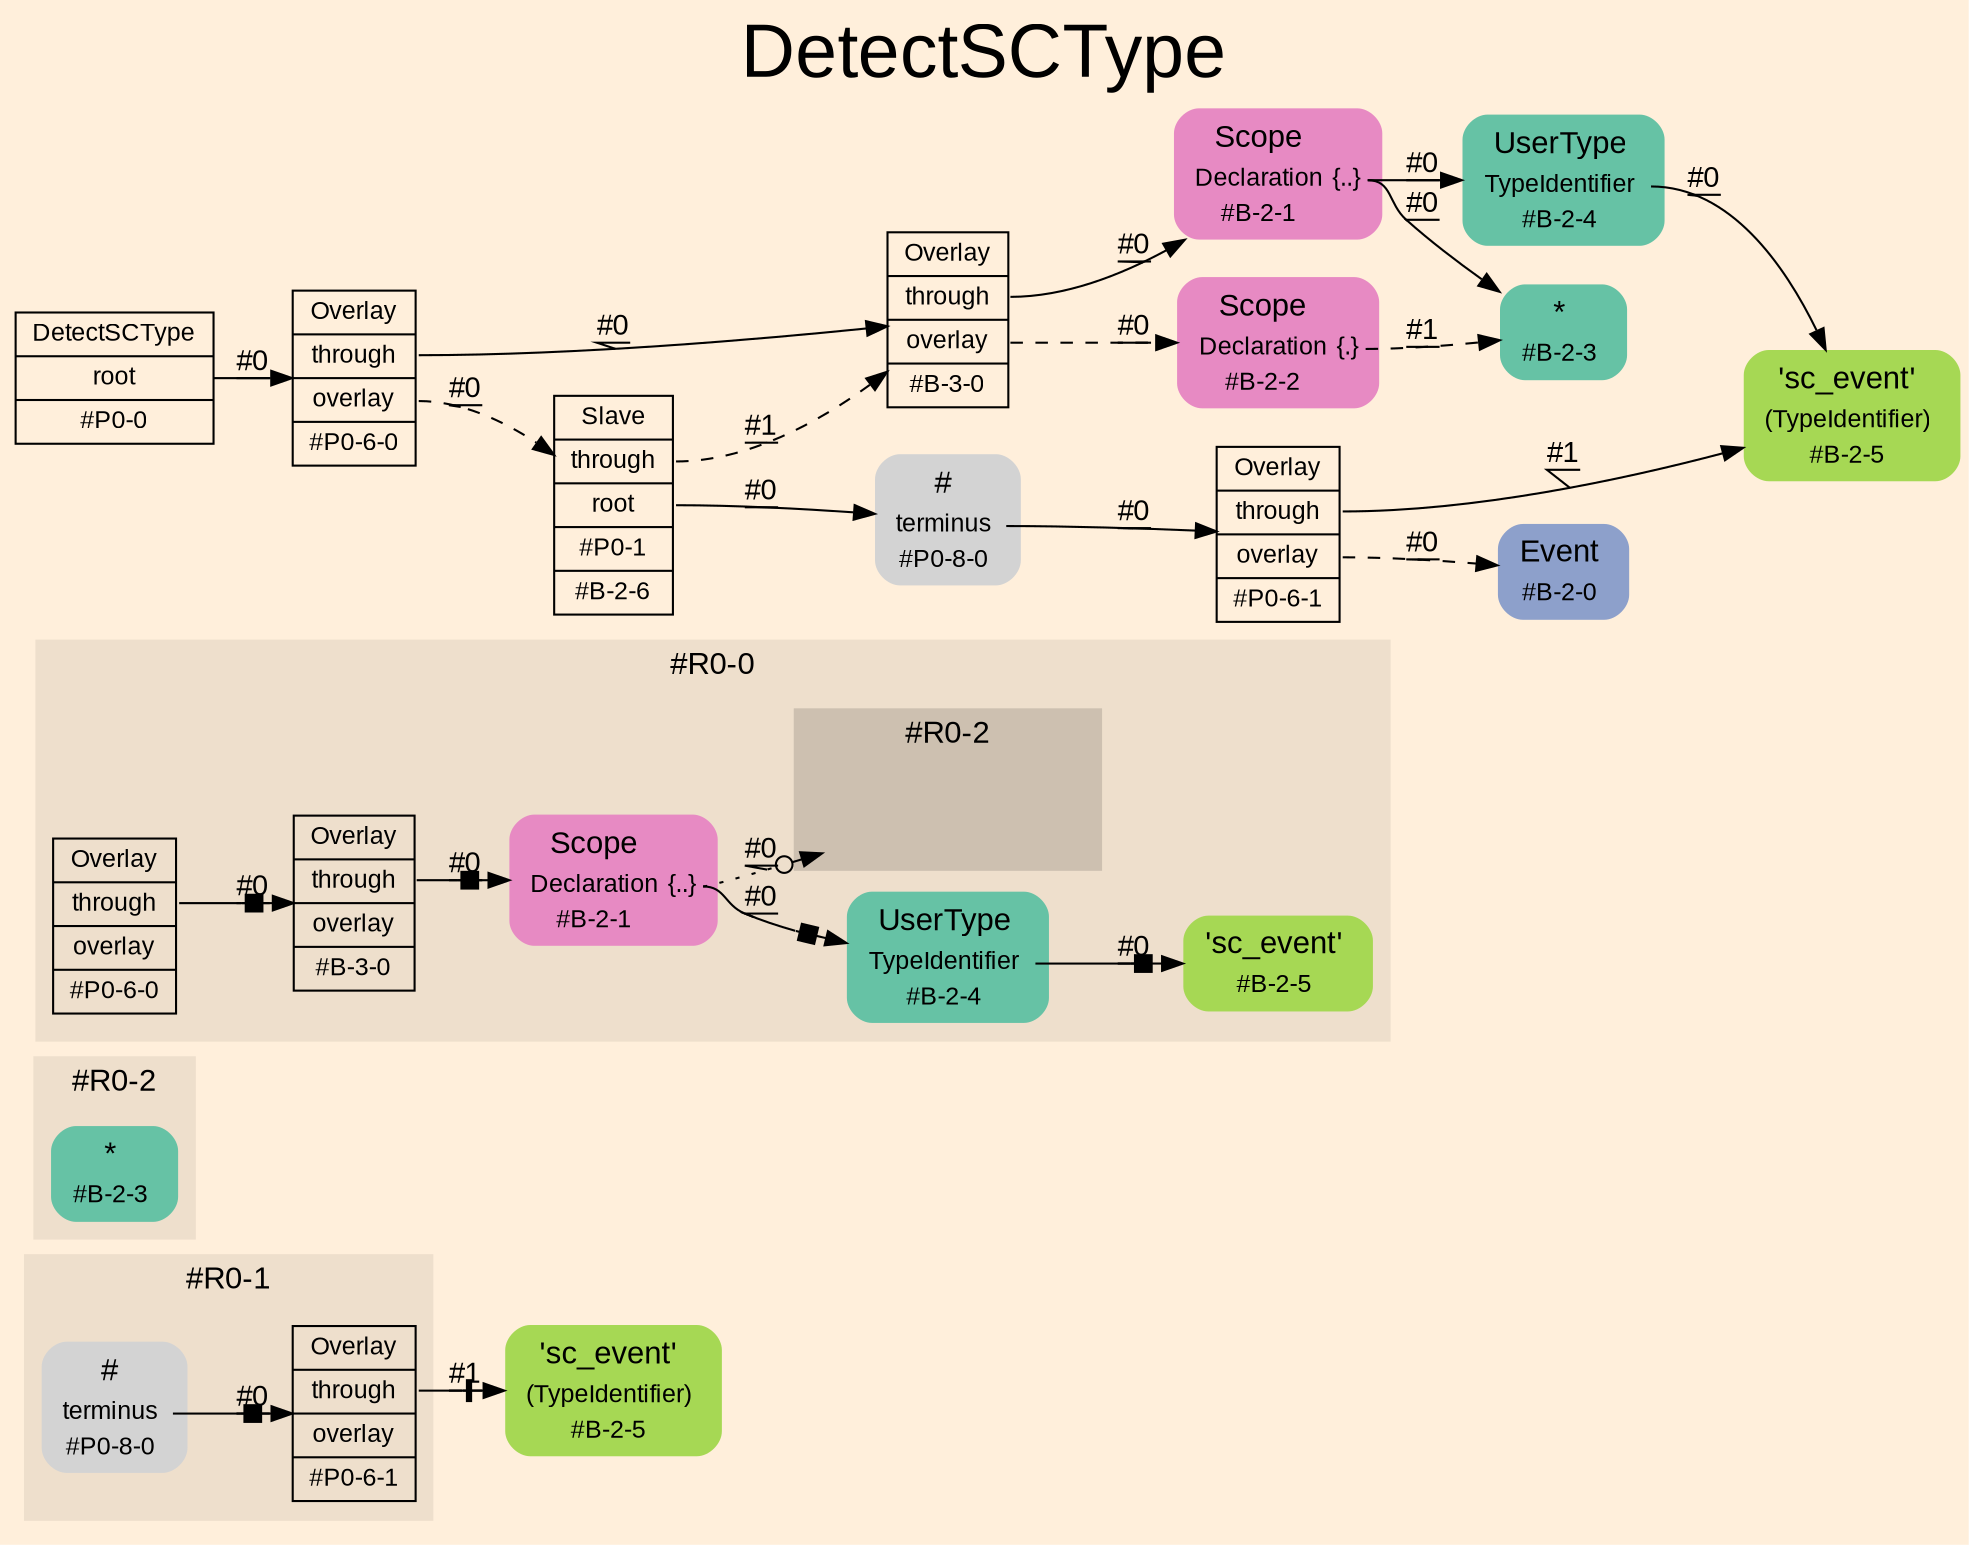 digraph "DetectSCType" {
label = "DetectSCType"
labelloc = t
fontsize = "36"
graph [
    rankdir = "LR"
    ranksep = 0.3
    bgcolor = antiquewhite1
    color = black
    fontcolor = black
    fontname = "Arial"
];
node [
    fontname = "Arial"
];
edge [
    fontname = "Arial"
];

// -------------------- figure #R0-1 --------------------
"#R0-1 / #B-2-5" [
    shape = "plaintext"
    fillcolor = "/set28/5"
    label = <<TABLE BORDER="0" CELLBORDER="0" CELLSPACING="0">
     <TR><TD><FONT POINT-SIZE="15.0">'sc_event'</FONT></TD><TD></TD></TR>
     <TR><TD>(TypeIdentifier)</TD><TD PORT="port0"></TD></TR>
     <TR><TD>#B-2-5</TD><TD PORT="port1"></TD></TR>
    </TABLE>>
    style = "rounded,filled"
    fontsize = "12"
];

subgraph "cluster#R0-1" {
    label = "#R0-1"
    style = "filled"
    color = antiquewhite2
    fontsize = "15"
    "#R0-1 / #P0-8-0" [
        shape = "plaintext"
        label = <<TABLE BORDER="0" CELLBORDER="0" CELLSPACING="0">
         <TR><TD><FONT POINT-SIZE="15.0">#</FONT></TD><TD></TD></TR>
         <TR><TD>terminus</TD><TD PORT="port0"></TD></TR>
         <TR><TD>#P0-8-0</TD><TD PORT="port1"></TD></TR>
        </TABLE>>
        style = "rounded,filled"
        fontsize = "12"
    ];
    
    "#R0-1 / #P0-6-1" [
        shape = "record"
        fillcolor = antiquewhite2
        label = "<fixed> Overlay | <port0> through | <port1> overlay | <port2> #P0-6-1"
        style = "filled"
        fontsize = "12"
        color = black
        fontcolor = black
    ];
    
}


// -------------------- figure #R0-2 --------------------
subgraph "cluster#R0-2" {
    label = "#R0-2"
    style = "filled"
    color = antiquewhite2
    fontsize = "15"
    "#R0-2 / #B-2-3" [
        shape = "plaintext"
        fillcolor = "/set28/1"
        label = <<TABLE BORDER="0" CELLBORDER="0" CELLSPACING="0">
         <TR><TD><FONT POINT-SIZE="15.0">*</FONT></TD><TD></TD></TR>
         <TR><TD>#B-2-3</TD><TD PORT="port0"></TD></TR>
        </TABLE>>
        style = "rounded,filled"
        fontsize = "12"
    ];
    
}


// -------------------- figure #R0-0 --------------------
subgraph "cluster#R0-0" {
    label = "#R0-0"
    style = "filled"
    color = antiquewhite2
    fontsize = "15"
    "#R0-0 / #B-2-4" [
        shape = "plaintext"
        fillcolor = "/set28/1"
        label = <<TABLE BORDER="0" CELLBORDER="0" CELLSPACING="0">
         <TR><TD><FONT POINT-SIZE="15.0">UserType</FONT></TD><TD></TD></TR>
         <TR><TD>TypeIdentifier</TD><TD PORT="port0"></TD></TR>
         <TR><TD>#B-2-4</TD><TD PORT="port1"></TD></TR>
        </TABLE>>
        style = "rounded,filled"
        fontsize = "12"
    ];
    
    "#R0-0 / #P0-6-0" [
        shape = "record"
        fillcolor = antiquewhite2
        label = "<fixed> Overlay | <port0> through | <port1> overlay | <port2> #P0-6-0"
        style = "filled"
        fontsize = "12"
        color = black
        fontcolor = black
    ];
    
    "#R0-0 / #B-2-5" [
        shape = "plaintext"
        fillcolor = "/set28/5"
        label = <<TABLE BORDER="0" CELLBORDER="0" CELLSPACING="0">
         <TR><TD><FONT POINT-SIZE="15.0">'sc_event'</FONT></TD><TD></TD></TR>
         <TR><TD>#B-2-5</TD><TD PORT="port0"></TD></TR>
        </TABLE>>
        style = "rounded,filled"
        fontsize = "12"
    ];
    
    "#R0-0 / #B-2-1" [
        shape = "plaintext"
        fillcolor = "/set28/4"
        label = <<TABLE BORDER="0" CELLBORDER="0" CELLSPACING="0">
         <TR><TD><FONT POINT-SIZE="15.0">Scope</FONT></TD><TD></TD></TR>
         <TR><TD>Declaration</TD><TD PORT="port0">{..}</TD></TR>
         <TR><TD>#B-2-1</TD><TD PORT="port1"></TD></TR>
        </TABLE>>
        style = "rounded,filled"
        fontsize = "12"
    ];
    
    "#R0-0 / #B-3-0" [
        shape = "record"
        fillcolor = antiquewhite2
        label = "<fixed> Overlay | <port0> through | <port1> overlay | <port2> #B-3-0"
        style = "filled"
        fontsize = "12"
        color = black
        fontcolor = black
    ];
    
    subgraph "cluster#R0-0 / #R0-2" {
        label = "#R0-2"
        style = "filled"
        color = antiquewhite3
        fontsize = "15"
        "#R0-0 / #0 / #B-2-3" [
            shape = "none"
            style = "invisible"
        ];
        
    }
    
}


// -------------------- transformation figure --------------------
"CR#P0-0" [
    shape = "record"
    fillcolor = antiquewhite1
    label = "<fixed> DetectSCType | <port0> root | <port1> #P0-0"
    style = "filled"
    fontsize = "12"
    color = black
    fontcolor = black
];

"#P0-6-0" [
    shape = "record"
    fillcolor = antiquewhite1
    label = "<fixed> Overlay | <port0> through | <port1> overlay | <port2> #P0-6-0"
    style = "filled"
    fontsize = "12"
    color = black
    fontcolor = black
];

"#B-3-0" [
    shape = "record"
    fillcolor = antiquewhite1
    label = "<fixed> Overlay | <port0> through | <port1> overlay | <port2> #B-3-0"
    style = "filled"
    fontsize = "12"
    color = black
    fontcolor = black
];

"#B-2-1" [
    shape = "plaintext"
    fillcolor = "/set28/4"
    label = <<TABLE BORDER="0" CELLBORDER="0" CELLSPACING="0">
     <TR><TD><FONT POINT-SIZE="15.0">Scope</FONT></TD><TD></TD></TR>
     <TR><TD>Declaration</TD><TD PORT="port0">{..}</TD></TR>
     <TR><TD>#B-2-1</TD><TD PORT="port1"></TD></TR>
    </TABLE>>
    style = "rounded,filled"
    fontsize = "12"
];

"#B-2-3" [
    shape = "plaintext"
    fillcolor = "/set28/1"
    label = <<TABLE BORDER="0" CELLBORDER="0" CELLSPACING="0">
     <TR><TD><FONT POINT-SIZE="15.0">*</FONT></TD><TD></TD></TR>
     <TR><TD>#B-2-3</TD><TD PORT="port0"></TD></TR>
    </TABLE>>
    style = "rounded,filled"
    fontsize = "12"
];

"#B-2-4" [
    shape = "plaintext"
    fillcolor = "/set28/1"
    label = <<TABLE BORDER="0" CELLBORDER="0" CELLSPACING="0">
     <TR><TD><FONT POINT-SIZE="15.0">UserType</FONT></TD><TD></TD></TR>
     <TR><TD>TypeIdentifier</TD><TD PORT="port0"></TD></TR>
     <TR><TD>#B-2-4</TD><TD PORT="port1"></TD></TR>
    </TABLE>>
    style = "rounded,filled"
    fontsize = "12"
];

"#B-2-5" [
    shape = "plaintext"
    fillcolor = "/set28/5"
    label = <<TABLE BORDER="0" CELLBORDER="0" CELLSPACING="0">
     <TR><TD><FONT POINT-SIZE="15.0">'sc_event'</FONT></TD><TD></TD></TR>
     <TR><TD>(TypeIdentifier)</TD><TD PORT="port0"></TD></TR>
     <TR><TD>#B-2-5</TD><TD PORT="port1"></TD></TR>
    </TABLE>>
    style = "rounded,filled"
    fontsize = "12"
];

"#B-2-2" [
    shape = "plaintext"
    fillcolor = "/set28/4"
    label = <<TABLE BORDER="0" CELLBORDER="0" CELLSPACING="0">
     <TR><TD><FONT POINT-SIZE="15.0">Scope</FONT></TD><TD></TD></TR>
     <TR><TD>Declaration</TD><TD PORT="port0">{.}</TD></TR>
     <TR><TD>#B-2-2</TD><TD PORT="port1"></TD></TR>
    </TABLE>>
    style = "rounded,filled"
    fontsize = "12"
];

"#B-2-6" [
    shape = "record"
    fillcolor = antiquewhite1
    label = "<fixed> Slave | <port0> through | <port1> root | <port2> #P0-1 | <port3> #B-2-6"
    style = "filled"
    fontsize = "12"
    color = black
    fontcolor = black
];

"#P0-8-0" [
    shape = "plaintext"
    label = <<TABLE BORDER="0" CELLBORDER="0" CELLSPACING="0">
     <TR><TD><FONT POINT-SIZE="15.0">#</FONT></TD><TD></TD></TR>
     <TR><TD>terminus</TD><TD PORT="port0"></TD></TR>
     <TR><TD>#P0-8-0</TD><TD PORT="port1"></TD></TR>
    </TABLE>>
    style = "rounded,filled"
    fontsize = "12"
];

"#P0-6-1" [
    shape = "record"
    fillcolor = antiquewhite1
    label = "<fixed> Overlay | <port0> through | <port1> overlay | <port2> #P0-6-1"
    style = "filled"
    fontsize = "12"
    color = black
    fontcolor = black
];

"#B-2-0" [
    shape = "plaintext"
    fillcolor = "/set28/3"
    label = <<TABLE BORDER="0" CELLBORDER="0" CELLSPACING="0">
     <TR><TD><FONT POINT-SIZE="15.0">Event</FONT></TD><TD></TD></TR>
     <TR><TD>#B-2-0</TD><TD PORT="port0"></TD></TR>
    </TABLE>>
    style = "rounded,filled"
    fontsize = "12"
];


// -------------------- links --------------------
// links for block CR#P0-0
"CR#P0-0":port0 -> "#P0-6-0" [
    style="solid"
    label = "#0"
    decorate = true
    color = black
    fontcolor = black
];

// links for block #P0-6-0
"#P0-6-0":port0 -> "#B-3-0" [
    style="solid"
    label = "#0"
    decorate = true
    color = black
    fontcolor = black
];

"#P0-6-0":port1 -> "#B-2-6" [
    style="dashed"
    label = "#0"
    decorate = true
    color = black
    fontcolor = black
];

// links for block #B-3-0
"#B-3-0":port0 -> "#B-2-1" [
    style="solid"
    label = "#0"
    decorate = true
    color = black
    fontcolor = black
];

"#B-3-0":port1 -> "#B-2-2" [
    style="dashed"
    label = "#0"
    decorate = true
    color = black
    fontcolor = black
];

// links for block #B-2-1
"#B-2-1":port0 -> "#B-2-3" [
    style="solid"
    label = "#0"
    decorate = true
    color = black
    fontcolor = black
];

"#B-2-1":port0 -> "#B-2-4" [
    style="solid"
    label = "#0"
    decorate = true
    color = black
    fontcolor = black
];

// links for block #B-2-3
// links for block #B-2-4
"#B-2-4":port0 -> "#B-2-5" [
    style="solid"
    label = "#0"
    decorate = true
    color = black
    fontcolor = black
];

// links for block #B-2-5
// links for block #B-2-2
"#B-2-2":port0 -> "#B-2-3" [
    style="dashed"
    label = "#1"
    decorate = true
    color = black
    fontcolor = black
];

// links for block #B-2-6
"#B-2-6":port0 -> "#B-3-0" [
    style="dashed"
    label = "#1"
    decorate = true
    color = black
    fontcolor = black
];

"#B-2-6":port1 -> "#P0-8-0" [
    style="solid"
    label = "#0"
    decorate = true
    color = black
    fontcolor = black
];

// links for block #P0-8-0
"#P0-8-0":port0 -> "#P0-6-1" [
    style="solid"
    label = "#0"
    decorate = true
    color = black
    fontcolor = black
];

// links for block #P0-6-1
"#P0-6-1":port0 -> "#B-2-5" [
    style="solid"
    label = "#1"
    decorate = true
    color = black
    fontcolor = black
];

"#P0-6-1":port1 -> "#B-2-0" [
    style="dashed"
    label = "#0"
    decorate = true
    color = black
    fontcolor = black
];

// links for block #B-2-0
// links for block #R0-0 / #B-2-4
"#R0-0 / #B-2-4":port0 -> "#R0-0 / #B-2-5" [
    style="solid"
    arrowhead="normalnonebox"
    label = "#0"
    decorate = true
    color = black
    fontcolor = black
];

// links for block #R0-0 / #P0-6-0
"#R0-0 / #P0-6-0":port0 -> "#R0-0 / #B-3-0" [
    style="solid"
    arrowhead="normalnonebox"
    label = "#0"
    decorate = true
    color = black
    fontcolor = black
];

// links for block #R0-0 / #B-2-5
// links for block #R0-0 / #B-2-1
"#R0-0 / #B-2-1":port0 -> "#R0-0 / #0 / #B-2-3" [
    style="dotted"
    arrowhead="normalnoneodot"
    label = "#0"
    decorate = true
    color = black
    fontcolor = black
];

"#R0-0 / #B-2-1":port0 -> "#R0-0 / #B-2-4" [
    style="solid"
    arrowhead="normalnonebox"
    label = "#0"
    decorate = true
    color = black
    fontcolor = black
];

// links for block #R0-0 / #B-3-0
"#R0-0 / #B-3-0":port0 -> "#R0-0 / #B-2-1" [
    style="solid"
    arrowhead="normalnonebox"
    label = "#0"
    decorate = true
    color = black
    fontcolor = black
];

// links for block #R0-0 / #0 / #B-2-3
// links for block #R0-2 / #B-2-3
// links for block #R0-1 / #B-2-5
// links for block #R0-1 / #P0-8-0
"#R0-1 / #P0-8-0":port0 -> "#R0-1 / #P0-6-1" [
    style="solid"
    arrowhead="normalnonebox"
    label = "#0"
    decorate = true
    color = black
    fontcolor = black
];

// links for block #R0-1 / #P0-6-1
"#R0-1 / #P0-6-1":port0 -> "#R0-1 / #B-2-5" [
    style="solid"
    arrowhead="normalnonetee"
    label = "#1"
    decorate = true
    color = black
    fontcolor = black
];

}
